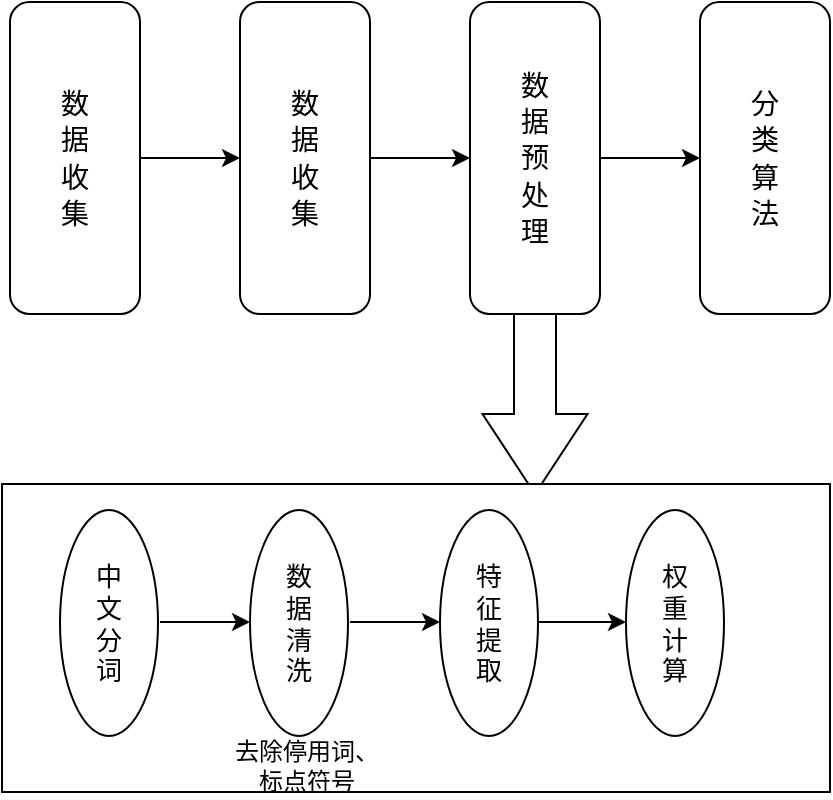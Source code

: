 <mxfile version="24.3.1" type="github">
  <diagram name="第 1 页" id="vmPLHQrTiqvJXLSUL57_">
    <mxGraphModel dx="1402" dy="569" grid="0" gridSize="10" guides="1" tooltips="1" connect="1" arrows="1" fold="1" page="0" pageScale="1" pageWidth="827" pageHeight="1169" math="0" shadow="0">
      <root>
        <mxCell id="0" />
        <mxCell id="1" parent="0" />
        <mxCell id="mYJCuAN_j3ZSUV2BkIeG-1" value="&lt;h3 style=&quot;line-height: 30%;&quot;&gt;&lt;span style=&quot;font-weight: normal;&quot;&gt;数&lt;/span&gt;&lt;/h3&gt;&lt;h3 style=&quot;line-height: 30%;&quot;&gt;&lt;span style=&quot;font-weight: normal;&quot;&gt;据&lt;/span&gt;&lt;/h3&gt;&lt;h3 style=&quot;line-height: 30%;&quot;&gt;&lt;span style=&quot;font-weight: normal;&quot;&gt;收&lt;/span&gt;&lt;/h3&gt;&lt;h3 style=&quot;line-height: 30%;&quot;&gt;&lt;span style=&quot;font-weight: normal;&quot;&gt;集&lt;/span&gt;&lt;/h3&gt;" style="rounded=1;whiteSpace=wrap;html=1;direction=north;align=center;" vertex="1" parent="1">
          <mxGeometry x="-185" y="150" width="65" height="156" as="geometry" />
        </mxCell>
        <mxCell id="mYJCuAN_j3ZSUV2BkIeG-3" value="" style="endArrow=classic;html=1;rounded=0;exitX=0.5;exitY=1;exitDx=0;exitDy=0;entryX=0.5;entryY=1;entryDx=0;entryDy=0;" edge="1" parent="1" source="mYJCuAN_j3ZSUV2BkIeG-1" target="mYJCuAN_j3ZSUV2BkIeG-6">
          <mxGeometry relative="1" as="geometry">
            <mxPoint x="-120" y="227.5" as="sourcePoint" />
            <mxPoint x="-70" y="228" as="targetPoint" />
            <Array as="points" />
          </mxGeometry>
        </mxCell>
        <mxCell id="mYJCuAN_j3ZSUV2BkIeG-6" value="&lt;h3 style=&quot;line-height: 30%;&quot;&gt;&lt;span style=&quot;font-weight: normal;&quot;&gt;数&lt;/span&gt;&lt;/h3&gt;&lt;h3 style=&quot;line-height: 30%;&quot;&gt;&lt;span style=&quot;font-weight: normal;&quot;&gt;据&lt;/span&gt;&lt;/h3&gt;&lt;h3 style=&quot;line-height: 30%;&quot;&gt;&lt;span style=&quot;font-weight: normal;&quot;&gt;预&lt;/span&gt;&lt;/h3&gt;&lt;h3 style=&quot;line-height: 30%;&quot;&gt;&lt;span style=&quot;font-weight: normal;&quot;&gt;处&lt;/span&gt;&lt;/h3&gt;&lt;h3 style=&quot;line-height: 30%;&quot;&gt;&lt;span style=&quot;font-weight: normal;&quot;&gt;理&lt;/span&gt;&lt;/h3&gt;" style="rounded=1;whiteSpace=wrap;html=1;direction=south;align=center;verticalAlign=middle;labelPosition=center;verticalLabelPosition=middle;" vertex="1" parent="1">
          <mxGeometry x="-70" y="150" width="65" height="156" as="geometry" />
        </mxCell>
        <mxCell id="mYJCuAN_j3ZSUV2BkIeG-7" value="" style="endArrow=classic;html=1;rounded=0;entryX=0.5;entryY=1;entryDx=0;entryDy=0;exitX=0.5;exitY=0;exitDx=0;exitDy=0;" edge="1" parent="1" source="mYJCuAN_j3ZSUV2BkIeG-6" target="mYJCuAN_j3ZSUV2BkIeG-9">
          <mxGeometry relative="1" as="geometry">
            <mxPoint x="-5" y="226.25" as="sourcePoint" />
            <mxPoint x="47" y="226" as="targetPoint" />
          </mxGeometry>
        </mxCell>
        <mxCell id="mYJCuAN_j3ZSUV2BkIeG-9" value="&lt;h3 style=&quot;line-height: 30%;&quot;&gt;&lt;span style=&quot;font-weight: 400;&quot;&gt;分&lt;/span&gt;&lt;/h3&gt;&lt;h3 style=&quot;line-height: 30%;&quot;&gt;&lt;span style=&quot;font-weight: 400;&quot;&gt;类&lt;/span&gt;&lt;/h3&gt;&lt;h3 style=&quot;line-height: 30%;&quot;&gt;&lt;span style=&quot;font-weight: 400;&quot;&gt;算&lt;/span&gt;&lt;/h3&gt;&lt;h3 style=&quot;line-height: 30%;&quot;&gt;&lt;span style=&quot;font-weight: 400;&quot;&gt;法&lt;/span&gt;&lt;/h3&gt;" style="rounded=1;whiteSpace=wrap;html=1;direction=south;align=center;verticalAlign=middle;labelPosition=center;verticalLabelPosition=middle;" vertex="1" parent="1">
          <mxGeometry x="45" y="150" width="65" height="156" as="geometry" />
        </mxCell>
        <mxCell id="mYJCuAN_j3ZSUV2BkIeG-11" value="&lt;h3 style=&quot;line-height: 30%;&quot;&gt;&lt;span style=&quot;font-weight: normal;&quot;&gt;数&lt;/span&gt;&lt;/h3&gt;&lt;h3 style=&quot;line-height: 30%;&quot;&gt;&lt;span style=&quot;font-weight: normal;&quot;&gt;据&lt;/span&gt;&lt;/h3&gt;&lt;h3 style=&quot;line-height: 30%;&quot;&gt;&lt;span style=&quot;font-weight: normal;&quot;&gt;收&lt;/span&gt;&lt;/h3&gt;&lt;h3 style=&quot;line-height: 30%;&quot;&gt;&lt;span style=&quot;font-weight: normal;&quot;&gt;集&lt;/span&gt;&lt;/h3&gt;" style="rounded=1;whiteSpace=wrap;html=1;direction=north;align=center;" vertex="1" parent="1">
          <mxGeometry x="-300" y="150" width="65" height="156" as="geometry" />
        </mxCell>
        <mxCell id="mYJCuAN_j3ZSUV2BkIeG-12" value="" style="endArrow=classic;html=1;rounded=0;entryX=0.5;entryY=0;entryDx=0;entryDy=0;exitX=0.5;exitY=1;exitDx=0;exitDy=0;" edge="1" parent="1" source="mYJCuAN_j3ZSUV2BkIeG-11" target="mYJCuAN_j3ZSUV2BkIeG-1">
          <mxGeometry relative="1" as="geometry">
            <mxPoint x="-235" y="228" as="sourcePoint" />
            <mxPoint x="-185" y="228" as="targetPoint" />
            <Array as="points" />
          </mxGeometry>
        </mxCell>
        <mxCell id="mYJCuAN_j3ZSUV2BkIeG-16" value="" style="html=1;shadow=0;dashed=0;align=center;verticalAlign=middle;shape=mxgraph.arrows2.arrow;dy=0.6;dx=40;direction=south;notch=0;" vertex="1" parent="1">
          <mxGeometry x="-63.75" y="306" width="52.5" height="90" as="geometry" />
        </mxCell>
        <mxCell id="mYJCuAN_j3ZSUV2BkIeG-18" value="" style="rounded=0;whiteSpace=wrap;html=1;" vertex="1" parent="1">
          <mxGeometry x="-304" y="391" width="414" height="154" as="geometry" />
        </mxCell>
        <mxCell id="mYJCuAN_j3ZSUV2BkIeG-20" value="&lt;font style=&quot;font-size: 13px;&quot;&gt;中&lt;/font&gt;&lt;div style=&quot;font-size: 13px;&quot;&gt;&lt;font style=&quot;font-size: 13px;&quot;&gt;文&lt;/font&gt;&lt;/div&gt;&lt;div style=&quot;font-size: 13px;&quot;&gt;&lt;font style=&quot;font-size: 13px;&quot;&gt;分&lt;/font&gt;&lt;/div&gt;&lt;div style=&quot;font-size: 13px;&quot;&gt;&lt;font style=&quot;font-size: 13px;&quot;&gt;词&lt;/font&gt;&lt;/div&gt;" style="ellipse;whiteSpace=wrap;html=1;direction=south;" vertex="1" parent="1">
          <mxGeometry x="-275" y="404" width="49" height="113" as="geometry" />
        </mxCell>
        <mxCell id="mYJCuAN_j3ZSUV2BkIeG-24" value="" style="endArrow=classic;html=1;rounded=0;" edge="1" parent="1">
          <mxGeometry relative="1" as="geometry">
            <mxPoint x="-225" y="460" as="sourcePoint" />
            <mxPoint x="-180" y="460" as="targetPoint" />
          </mxGeometry>
        </mxCell>
        <mxCell id="mYJCuAN_j3ZSUV2BkIeG-27" value="&lt;span style=&quot;font-size: 13px;&quot;&gt;数&lt;/span&gt;&lt;div&gt;&lt;span style=&quot;font-size: 13px;&quot;&gt;据&lt;/span&gt;&lt;/div&gt;&lt;div&gt;&lt;span style=&quot;font-size: 13px;&quot;&gt;清&lt;/span&gt;&lt;/div&gt;&lt;div&gt;&lt;span style=&quot;font-size: 13px;&quot;&gt;洗&lt;/span&gt;&lt;/div&gt;" style="ellipse;whiteSpace=wrap;html=1;direction=south;" vertex="1" parent="1">
          <mxGeometry x="-180" y="404" width="49" height="113" as="geometry" />
        </mxCell>
        <mxCell id="mYJCuAN_j3ZSUV2BkIeG-28" value="&lt;span style=&quot;font-size: 13px;&quot;&gt;特&lt;/span&gt;&lt;div&gt;&lt;span style=&quot;font-size: 13px;&quot;&gt;征&lt;/span&gt;&lt;/div&gt;&lt;div&gt;&lt;span style=&quot;font-size: 13px;&quot;&gt;提&lt;/span&gt;&lt;/div&gt;&lt;div&gt;&lt;span style=&quot;font-size: 13px;&quot;&gt;取&lt;/span&gt;&lt;/div&gt;" style="ellipse;whiteSpace=wrap;html=1;direction=south;" vertex="1" parent="1">
          <mxGeometry x="-85" y="404" width="49" height="113" as="geometry" />
        </mxCell>
        <mxCell id="mYJCuAN_j3ZSUV2BkIeG-29" value="" style="endArrow=classic;html=1;rounded=0;" edge="1" parent="1">
          <mxGeometry relative="1" as="geometry">
            <mxPoint x="-130" y="460" as="sourcePoint" />
            <mxPoint x="-85" y="460" as="targetPoint" />
          </mxGeometry>
        </mxCell>
        <mxCell id="mYJCuAN_j3ZSUV2BkIeG-36" value="" style="endArrow=classic;html=1;rounded=0;" edge="1" parent="1">
          <mxGeometry relative="1" as="geometry">
            <mxPoint x="-36" y="460" as="sourcePoint" />
            <mxPoint x="8" y="460" as="targetPoint" />
          </mxGeometry>
        </mxCell>
        <mxCell id="mYJCuAN_j3ZSUV2BkIeG-38" value="&lt;span style=&quot;font-size: 13px;&quot;&gt;权&lt;/span&gt;&lt;div&gt;&lt;span style=&quot;font-size: 13px;&quot;&gt;重&lt;/span&gt;&lt;/div&gt;&lt;div&gt;&lt;span style=&quot;font-size: 13px;&quot;&gt;计&lt;/span&gt;&lt;/div&gt;&lt;div&gt;&lt;span style=&quot;font-size: 13px;&quot;&gt;算&lt;/span&gt;&lt;/div&gt;" style="ellipse;whiteSpace=wrap;html=1;direction=south;" vertex="1" parent="1">
          <mxGeometry x="8" y="404" width="49" height="113" as="geometry" />
        </mxCell>
        <mxCell id="mYJCuAN_j3ZSUV2BkIeG-42" value="去除停用词、标点符号" style="text;strokeColor=none;align=center;fillColor=none;html=1;verticalAlign=middle;whiteSpace=wrap;rounded=0;" vertex="1" parent="1">
          <mxGeometry x="-189" y="515" width="75" height="33" as="geometry" />
        </mxCell>
      </root>
    </mxGraphModel>
  </diagram>
</mxfile>
